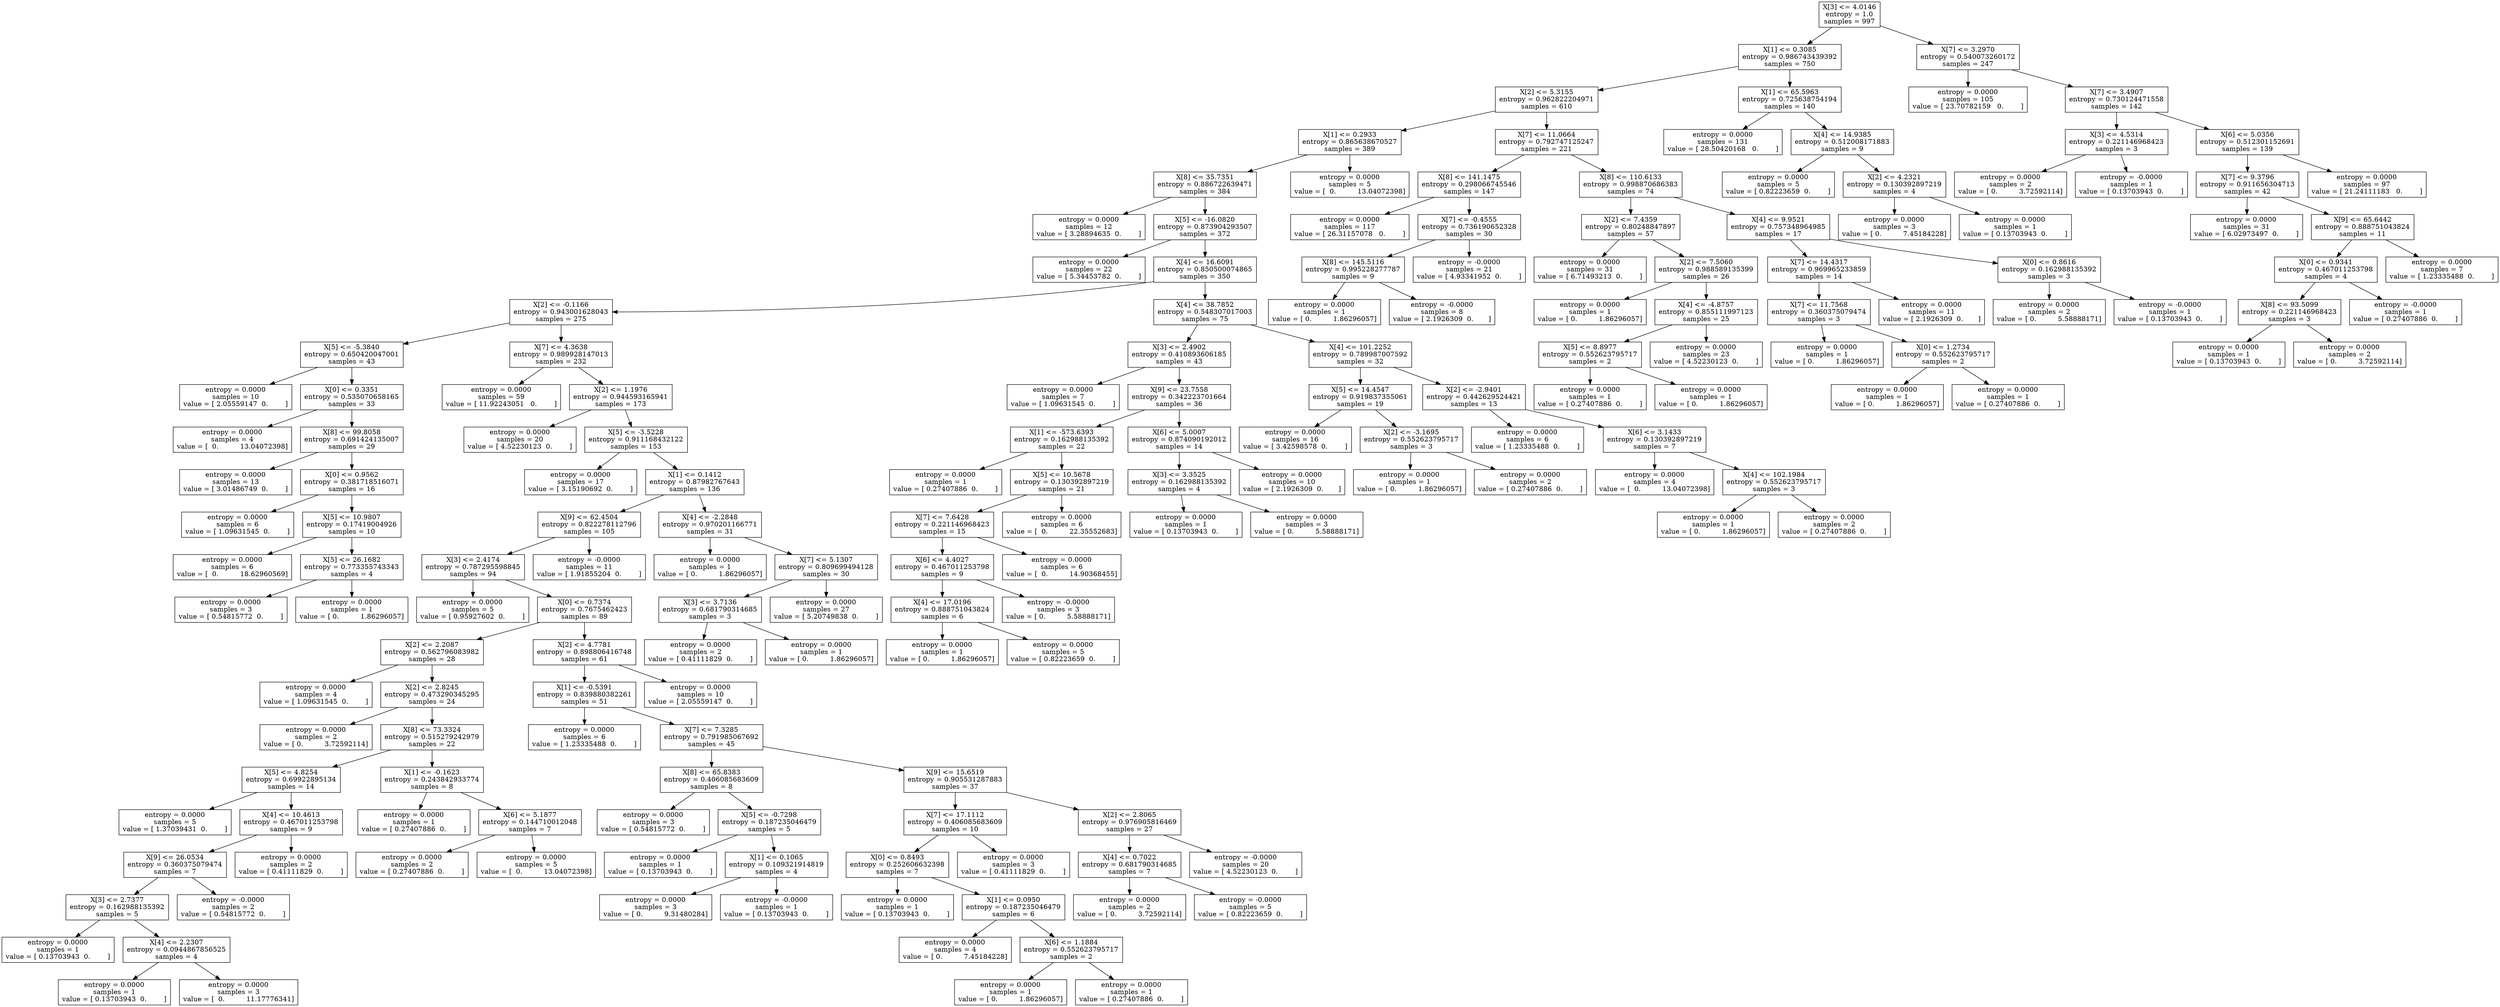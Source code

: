 digraph Tree {
0 [label="X[3] <= 4.0146\nentropy = 1.0\nsamples = 997", shape="box"] ;
1 [label="X[1] <= 0.3085\nentropy = 0.986743439392\nsamples = 750", shape="box"] ;
0 -> 1 ;
2 [label="X[2] <= 5.3155\nentropy = 0.962822204971\nsamples = 610", shape="box"] ;
1 -> 2 ;
3 [label="X[1] <= 0.2933\nentropy = 0.865638670527\nsamples = 389", shape="box"] ;
2 -> 3 ;
4 [label="X[8] <= 35.7351\nentropy = 0.886722639471\nsamples = 384", shape="box"] ;
3 -> 4 ;
5 [label="entropy = 0.0000\nsamples = 12\nvalue = [ 3.28894635  0.        ]", shape="box"] ;
4 -> 5 ;
6 [label="X[5] <= -16.0820\nentropy = 0.873904293507\nsamples = 372", shape="box"] ;
4 -> 6 ;
7 [label="entropy = 0.0000\nsamples = 22\nvalue = [ 5.34453782  0.        ]", shape="box"] ;
6 -> 7 ;
8 [label="X[4] <= 16.6091\nentropy = 0.850500074865\nsamples = 350", shape="box"] ;
6 -> 8 ;
9 [label="X[2] <= -0.1166\nentropy = 0.943001628043\nsamples = 275", shape="box"] ;
8 -> 9 ;
10 [label="X[5] <= -5.3840\nentropy = 0.650420047001\nsamples = 43", shape="box"] ;
9 -> 10 ;
11 [label="entropy = 0.0000\nsamples = 10\nvalue = [ 2.05559147  0.        ]", shape="box"] ;
10 -> 11 ;
12 [label="X[0] <= 0.3351\nentropy = 0.535070658165\nsamples = 33", shape="box"] ;
10 -> 12 ;
13 [label="entropy = 0.0000\nsamples = 4\nvalue = [  0.          13.04072398]", shape="box"] ;
12 -> 13 ;
14 [label="X[8] <= 99.8058\nentropy = 0.691424135007\nsamples = 29", shape="box"] ;
12 -> 14 ;
15 [label="entropy = 0.0000\nsamples = 13\nvalue = [ 3.01486749  0.        ]", shape="box"] ;
14 -> 15 ;
16 [label="X[0] <= 0.9562\nentropy = 0.381718516071\nsamples = 16", shape="box"] ;
14 -> 16 ;
17 [label="entropy = 0.0000\nsamples = 6\nvalue = [ 1.09631545  0.        ]", shape="box"] ;
16 -> 17 ;
18 [label="X[5] <= 10.9807\nentropy = 0.17419004926\nsamples = 10", shape="box"] ;
16 -> 18 ;
19 [label="entropy = 0.0000\nsamples = 6\nvalue = [  0.          18.62960569]", shape="box"] ;
18 -> 19 ;
20 [label="X[5] <= 26.1682\nentropy = 0.773355743343\nsamples = 4", shape="box"] ;
18 -> 20 ;
21 [label="entropy = 0.0000\nsamples = 3\nvalue = [ 0.54815772  0.        ]", shape="box"] ;
20 -> 21 ;
22 [label="entropy = 0.0000\nsamples = 1\nvalue = [ 0.          1.86296057]", shape="box"] ;
20 -> 22 ;
23 [label="X[7] <= 4.3638\nentropy = 0.989928147013\nsamples = 232", shape="box"] ;
9 -> 23 ;
24 [label="entropy = 0.0000\nsamples = 59\nvalue = [ 11.92243051   0.        ]", shape="box"] ;
23 -> 24 ;
25 [label="X[2] <= 1.1976\nentropy = 0.944593165941\nsamples = 173", shape="box"] ;
23 -> 25 ;
26 [label="entropy = 0.0000\nsamples = 20\nvalue = [ 4.52230123  0.        ]", shape="box"] ;
25 -> 26 ;
27 [label="X[5] <= -3.5228\nentropy = 0.911168432122\nsamples = 153", shape="box"] ;
25 -> 27 ;
28 [label="entropy = 0.0000\nsamples = 17\nvalue = [ 3.15190692  0.        ]", shape="box"] ;
27 -> 28 ;
29 [label="X[1] <= 0.1412\nentropy = 0.87982767643\nsamples = 136", shape="box"] ;
27 -> 29 ;
30 [label="X[9] <= 62.4504\nentropy = 0.822278112796\nsamples = 105", shape="box"] ;
29 -> 30 ;
31 [label="X[3] <= 2.4174\nentropy = 0.787295598845\nsamples = 94", shape="box"] ;
30 -> 31 ;
32 [label="entropy = 0.0000\nsamples = 5\nvalue = [ 0.95927602  0.        ]", shape="box"] ;
31 -> 32 ;
33 [label="X[0] <= 0.7374\nentropy = 0.7675462423\nsamples = 89", shape="box"] ;
31 -> 33 ;
34 [label="X[2] <= 2.2087\nentropy = 0.562796083982\nsamples = 28", shape="box"] ;
33 -> 34 ;
35 [label="entropy = 0.0000\nsamples = 4\nvalue = [ 1.09631545  0.        ]", shape="box"] ;
34 -> 35 ;
36 [label="X[2] <= 2.8245\nentropy = 0.473290345295\nsamples = 24", shape="box"] ;
34 -> 36 ;
37 [label="entropy = 0.0000\nsamples = 2\nvalue = [ 0.          3.72592114]", shape="box"] ;
36 -> 37 ;
38 [label="X[8] <= 73.3324\nentropy = 0.515279242979\nsamples = 22", shape="box"] ;
36 -> 38 ;
39 [label="X[5] <= 4.8254\nentropy = 0.69922895134\nsamples = 14", shape="box"] ;
38 -> 39 ;
40 [label="entropy = 0.0000\nsamples = 5\nvalue = [ 1.37039431  0.        ]", shape="box"] ;
39 -> 40 ;
41 [label="X[4] <= 10.4613\nentropy = 0.467011253798\nsamples = 9", shape="box"] ;
39 -> 41 ;
42 [label="X[9] <= 26.0534\nentropy = 0.360375079474\nsamples = 7", shape="box"] ;
41 -> 42 ;
43 [label="X[3] <= 2.7377\nentropy = 0.162988135392\nsamples = 5", shape="box"] ;
42 -> 43 ;
44 [label="entropy = 0.0000\nsamples = 1\nvalue = [ 0.13703943  0.        ]", shape="box"] ;
43 -> 44 ;
45 [label="X[4] <= 2.2307\nentropy = 0.0944867856525\nsamples = 4", shape="box"] ;
43 -> 45 ;
46 [label="entropy = 0.0000\nsamples = 1\nvalue = [ 0.13703943  0.        ]", shape="box"] ;
45 -> 46 ;
47 [label="entropy = 0.0000\nsamples = 3\nvalue = [  0.          11.17776341]", shape="box"] ;
45 -> 47 ;
48 [label="entropy = -0.0000\nsamples = 2\nvalue = [ 0.54815772  0.        ]", shape="box"] ;
42 -> 48 ;
49 [label="entropy = 0.0000\nsamples = 2\nvalue = [ 0.41111829  0.        ]", shape="box"] ;
41 -> 49 ;
50 [label="X[1] <= -0.1623\nentropy = 0.243842933774\nsamples = 8", shape="box"] ;
38 -> 50 ;
51 [label="entropy = 0.0000\nsamples = 1\nvalue = [ 0.27407886  0.        ]", shape="box"] ;
50 -> 51 ;
52 [label="X[6] <= 5.1877\nentropy = 0.144710012048\nsamples = 7", shape="box"] ;
50 -> 52 ;
53 [label="entropy = 0.0000\nsamples = 2\nvalue = [ 0.27407886  0.        ]", shape="box"] ;
52 -> 53 ;
54 [label="entropy = 0.0000\nsamples = 5\nvalue = [  0.          13.04072398]", shape="box"] ;
52 -> 54 ;
55 [label="X[2] <= 4.7781\nentropy = 0.898806416748\nsamples = 61", shape="box"] ;
33 -> 55 ;
56 [label="X[1] <= -0.5391\nentropy = 0.839880382261\nsamples = 51", shape="box"] ;
55 -> 56 ;
57 [label="entropy = 0.0000\nsamples = 6\nvalue = [ 1.23335488  0.        ]", shape="box"] ;
56 -> 57 ;
58 [label="X[7] <= 7.3285\nentropy = 0.791985067692\nsamples = 45", shape="box"] ;
56 -> 58 ;
59 [label="X[8] <= 65.8383\nentropy = 0.406085683609\nsamples = 8", shape="box"] ;
58 -> 59 ;
60 [label="entropy = 0.0000\nsamples = 3\nvalue = [ 0.54815772  0.        ]", shape="box"] ;
59 -> 60 ;
61 [label="X[5] <= -0.7298\nentropy = 0.187235046479\nsamples = 5", shape="box"] ;
59 -> 61 ;
62 [label="entropy = 0.0000\nsamples = 1\nvalue = [ 0.13703943  0.        ]", shape="box"] ;
61 -> 62 ;
63 [label="X[1] <= 0.1065\nentropy = 0.109321914819\nsamples = 4", shape="box"] ;
61 -> 63 ;
64 [label="entropy = 0.0000\nsamples = 3\nvalue = [ 0.          9.31480284]", shape="box"] ;
63 -> 64 ;
65 [label="entropy = -0.0000\nsamples = 1\nvalue = [ 0.13703943  0.        ]", shape="box"] ;
63 -> 65 ;
66 [label="X[9] <= 15.6519\nentropy = 0.905531287883\nsamples = 37", shape="box"] ;
58 -> 66 ;
67 [label="X[7] <= 17.1112\nentropy = 0.406085683609\nsamples = 10", shape="box"] ;
66 -> 67 ;
68 [label="X[0] <= 0.8493\nentropy = 0.252606632398\nsamples = 7", shape="box"] ;
67 -> 68 ;
69 [label="entropy = 0.0000\nsamples = 1\nvalue = [ 0.13703943  0.        ]", shape="box"] ;
68 -> 69 ;
70 [label="X[1] <= 0.0950\nentropy = 0.187235046479\nsamples = 6", shape="box"] ;
68 -> 70 ;
71 [label="entropy = 0.0000\nsamples = 4\nvalue = [ 0.          7.45184228]", shape="box"] ;
70 -> 71 ;
72 [label="X[6] <= 1.1884\nentropy = 0.552623795717\nsamples = 2", shape="box"] ;
70 -> 72 ;
73 [label="entropy = 0.0000\nsamples = 1\nvalue = [ 0.          1.86296057]", shape="box"] ;
72 -> 73 ;
74 [label="entropy = 0.0000\nsamples = 1\nvalue = [ 0.27407886  0.        ]", shape="box"] ;
72 -> 74 ;
75 [label="entropy = 0.0000\nsamples = 3\nvalue = [ 0.41111829  0.        ]", shape="box"] ;
67 -> 75 ;
76 [label="X[2] <= 2.8065\nentropy = 0.976905816469\nsamples = 27", shape="box"] ;
66 -> 76 ;
77 [label="X[4] <= 0.7022\nentropy = 0.681790314685\nsamples = 7", shape="box"] ;
76 -> 77 ;
78 [label="entropy = 0.0000\nsamples = 2\nvalue = [ 0.          3.72592114]", shape="box"] ;
77 -> 78 ;
79 [label="entropy = -0.0000\nsamples = 5\nvalue = [ 0.82223659  0.        ]", shape="box"] ;
77 -> 79 ;
80 [label="entropy = -0.0000\nsamples = 20\nvalue = [ 4.52230123  0.        ]", shape="box"] ;
76 -> 80 ;
81 [label="entropy = 0.0000\nsamples = 10\nvalue = [ 2.05559147  0.        ]", shape="box"] ;
55 -> 81 ;
82 [label="entropy = -0.0000\nsamples = 11\nvalue = [ 1.91855204  0.        ]", shape="box"] ;
30 -> 82 ;
83 [label="X[4] <= -2.2848\nentropy = 0.970201166771\nsamples = 31", shape="box"] ;
29 -> 83 ;
84 [label="entropy = 0.0000\nsamples = 1\nvalue = [ 0.          1.86296057]", shape="box"] ;
83 -> 84 ;
85 [label="X[7] <= 5.1307\nentropy = 0.809699494128\nsamples = 30", shape="box"] ;
83 -> 85 ;
86 [label="X[3] <= 3.7136\nentropy = 0.681790314685\nsamples = 3", shape="box"] ;
85 -> 86 ;
87 [label="entropy = 0.0000\nsamples = 2\nvalue = [ 0.41111829  0.        ]", shape="box"] ;
86 -> 87 ;
88 [label="entropy = 0.0000\nsamples = 1\nvalue = [ 0.          1.86296057]", shape="box"] ;
86 -> 88 ;
89 [label="entropy = 0.0000\nsamples = 27\nvalue = [ 5.20749838  0.        ]", shape="box"] ;
85 -> 89 ;
90 [label="X[4] <= 38.7852\nentropy = 0.548307017003\nsamples = 75", shape="box"] ;
8 -> 90 ;
91 [label="X[3] <= 2.4902\nentropy = 0.410893606185\nsamples = 43", shape="box"] ;
90 -> 91 ;
92 [label="entropy = 0.0000\nsamples = 7\nvalue = [ 1.09631545  0.        ]", shape="box"] ;
91 -> 92 ;
93 [label="X[9] <= 23.7558\nentropy = 0.342223701664\nsamples = 36", shape="box"] ;
91 -> 93 ;
94 [label="X[1] <= -573.6393\nentropy = 0.162988135392\nsamples = 22", shape="box"] ;
93 -> 94 ;
95 [label="entropy = 0.0000\nsamples = 1\nvalue = [ 0.27407886  0.        ]", shape="box"] ;
94 -> 95 ;
96 [label="X[5] <= 10.5678\nentropy = 0.130392897219\nsamples = 21", shape="box"] ;
94 -> 96 ;
97 [label="X[7] <= 7.6428\nentropy = 0.221146968423\nsamples = 15", shape="box"] ;
96 -> 97 ;
98 [label="X[6] <= 4.4027\nentropy = 0.467011253798\nsamples = 9", shape="box"] ;
97 -> 98 ;
99 [label="X[4] <= 17.0196\nentropy = 0.888751043824\nsamples = 6", shape="box"] ;
98 -> 99 ;
100 [label="entropy = 0.0000\nsamples = 1\nvalue = [ 0.          1.86296057]", shape="box"] ;
99 -> 100 ;
101 [label="entropy = 0.0000\nsamples = 5\nvalue = [ 0.82223659  0.        ]", shape="box"] ;
99 -> 101 ;
102 [label="entropy = -0.0000\nsamples = 3\nvalue = [ 0.          5.58888171]", shape="box"] ;
98 -> 102 ;
103 [label="entropy = 0.0000\nsamples = 6\nvalue = [  0.          14.90368455]", shape="box"] ;
97 -> 103 ;
104 [label="entropy = 0.0000\nsamples = 6\nvalue = [  0.          22.35552683]", shape="box"] ;
96 -> 104 ;
105 [label="X[6] <= 5.0007\nentropy = 0.874090192012\nsamples = 14", shape="box"] ;
93 -> 105 ;
106 [label="X[3] <= 3.3525\nentropy = 0.162988135392\nsamples = 4", shape="box"] ;
105 -> 106 ;
107 [label="entropy = 0.0000\nsamples = 1\nvalue = [ 0.13703943  0.        ]", shape="box"] ;
106 -> 107 ;
108 [label="entropy = 0.0000\nsamples = 3\nvalue = [ 0.          5.58888171]", shape="box"] ;
106 -> 108 ;
109 [label="entropy = 0.0000\nsamples = 10\nvalue = [ 2.1926309  0.       ]", shape="box"] ;
105 -> 109 ;
110 [label="X[4] <= 101.2252\nentropy = 0.789987007592\nsamples = 32", shape="box"] ;
90 -> 110 ;
111 [label="X[5] <= 14.4547\nentropy = 0.919837355061\nsamples = 19", shape="box"] ;
110 -> 111 ;
112 [label="entropy = 0.0000\nsamples = 16\nvalue = [ 3.42598578  0.        ]", shape="box"] ;
111 -> 112 ;
113 [label="X[2] <= -3.1695\nentropy = 0.552623795717\nsamples = 3", shape="box"] ;
111 -> 113 ;
114 [label="entropy = 0.0000\nsamples = 1\nvalue = [ 0.          1.86296057]", shape="box"] ;
113 -> 114 ;
115 [label="entropy = 0.0000\nsamples = 2\nvalue = [ 0.27407886  0.        ]", shape="box"] ;
113 -> 115 ;
116 [label="X[2] <= -2.9401\nentropy = 0.442629524421\nsamples = 13", shape="box"] ;
110 -> 116 ;
117 [label="entropy = 0.0000\nsamples = 6\nvalue = [ 1.23335488  0.        ]", shape="box"] ;
116 -> 117 ;
118 [label="X[6] <= 3.1433\nentropy = 0.130392897219\nsamples = 7", shape="box"] ;
116 -> 118 ;
119 [label="entropy = 0.0000\nsamples = 4\nvalue = [  0.          13.04072398]", shape="box"] ;
118 -> 119 ;
120 [label="X[4] <= 102.1984\nentropy = 0.552623795717\nsamples = 3", shape="box"] ;
118 -> 120 ;
121 [label="entropy = 0.0000\nsamples = 1\nvalue = [ 0.          1.86296057]", shape="box"] ;
120 -> 121 ;
122 [label="entropy = 0.0000\nsamples = 2\nvalue = [ 0.27407886  0.        ]", shape="box"] ;
120 -> 122 ;
123 [label="entropy = 0.0000\nsamples = 5\nvalue = [  0.          13.04072398]", shape="box"] ;
3 -> 123 ;
124 [label="X[7] <= 11.0664\nentropy = 0.792747125247\nsamples = 221", shape="box"] ;
2 -> 124 ;
125 [label="X[8] <= 141.1475\nentropy = 0.298066745546\nsamples = 147", shape="box"] ;
124 -> 125 ;
126 [label="entropy = 0.0000\nsamples = 117\nvalue = [ 26.31157078   0.        ]", shape="box"] ;
125 -> 126 ;
127 [label="X[7] <= -0.4555\nentropy = 0.736190652328\nsamples = 30", shape="box"] ;
125 -> 127 ;
128 [label="X[8] <= 145.5116\nentropy = 0.995228277787\nsamples = 9", shape="box"] ;
127 -> 128 ;
129 [label="entropy = 0.0000\nsamples = 1\nvalue = [ 0.          1.86296057]", shape="box"] ;
128 -> 129 ;
130 [label="entropy = -0.0000\nsamples = 8\nvalue = [ 2.1926309  0.       ]", shape="box"] ;
128 -> 130 ;
131 [label="entropy = -0.0000\nsamples = 21\nvalue = [ 4.93341952  0.        ]", shape="box"] ;
127 -> 131 ;
132 [label="X[8] <= 110.6133\nentropy = 0.998870686383\nsamples = 74", shape="box"] ;
124 -> 132 ;
133 [label="X[2] <= 7.4359\nentropy = 0.80248847897\nsamples = 57", shape="box"] ;
132 -> 133 ;
134 [label="entropy = 0.0000\nsamples = 31\nvalue = [ 6.71493213  0.        ]", shape="box"] ;
133 -> 134 ;
135 [label="X[2] <= 7.5060\nentropy = 0.988589135399\nsamples = 26", shape="box"] ;
133 -> 135 ;
136 [label="entropy = 0.0000\nsamples = 1\nvalue = [ 0.          1.86296057]", shape="box"] ;
135 -> 136 ;
137 [label="X[4] <= -4.8757\nentropy = 0.855111997123\nsamples = 25", shape="box"] ;
135 -> 137 ;
138 [label="X[5] <= 8.8977\nentropy = 0.552623795717\nsamples = 2", shape="box"] ;
137 -> 138 ;
139 [label="entropy = 0.0000\nsamples = 1\nvalue = [ 0.27407886  0.        ]", shape="box"] ;
138 -> 139 ;
140 [label="entropy = 0.0000\nsamples = 1\nvalue = [ 0.          1.86296057]", shape="box"] ;
138 -> 140 ;
141 [label="entropy = 0.0000\nsamples = 23\nvalue = [ 4.52230123  0.        ]", shape="box"] ;
137 -> 141 ;
142 [label="X[4] <= 9.9521\nentropy = 0.757348964985\nsamples = 17", shape="box"] ;
132 -> 142 ;
143 [label="X[7] <= 14.4317\nentropy = 0.969965233859\nsamples = 14", shape="box"] ;
142 -> 143 ;
144 [label="X[7] <= 11.7568\nentropy = 0.360375079474\nsamples = 3", shape="box"] ;
143 -> 144 ;
145 [label="entropy = 0.0000\nsamples = 1\nvalue = [ 0.          1.86296057]", shape="box"] ;
144 -> 145 ;
146 [label="X[0] <= 1.2734\nentropy = 0.552623795717\nsamples = 2", shape="box"] ;
144 -> 146 ;
147 [label="entropy = 0.0000\nsamples = 1\nvalue = [ 0.          1.86296057]", shape="box"] ;
146 -> 147 ;
148 [label="entropy = 0.0000\nsamples = 1\nvalue = [ 0.27407886  0.        ]", shape="box"] ;
146 -> 148 ;
149 [label="entropy = 0.0000\nsamples = 11\nvalue = [ 2.1926309  0.       ]", shape="box"] ;
143 -> 149 ;
150 [label="X[0] <= 0.8616\nentropy = 0.162988135392\nsamples = 3", shape="box"] ;
142 -> 150 ;
151 [label="entropy = 0.0000\nsamples = 2\nvalue = [ 0.          5.58888171]", shape="box"] ;
150 -> 151 ;
152 [label="entropy = -0.0000\nsamples = 1\nvalue = [ 0.13703943  0.        ]", shape="box"] ;
150 -> 152 ;
153 [label="X[1] <= 65.5963\nentropy = 0.725638754194\nsamples = 140", shape="box"] ;
1 -> 153 ;
154 [label="entropy = 0.0000\nsamples = 131\nvalue = [ 28.50420168   0.        ]", shape="box"] ;
153 -> 154 ;
155 [label="X[4] <= 14.9385\nentropy = 0.512008171883\nsamples = 9", shape="box"] ;
153 -> 155 ;
156 [label="entropy = 0.0000\nsamples = 5\nvalue = [ 0.82223659  0.        ]", shape="box"] ;
155 -> 156 ;
157 [label="X[2] <= 4.2321\nentropy = 0.130392897219\nsamples = 4", shape="box"] ;
155 -> 157 ;
158 [label="entropy = 0.0000\nsamples = 3\nvalue = [ 0.          7.45184228]", shape="box"] ;
157 -> 158 ;
159 [label="entropy = 0.0000\nsamples = 1\nvalue = [ 0.13703943  0.        ]", shape="box"] ;
157 -> 159 ;
160 [label="X[7] <= 3.2970\nentropy = 0.540073260172\nsamples = 247", shape="box"] ;
0 -> 160 ;
161 [label="entropy = 0.0000\nsamples = 105\nvalue = [ 23.70782159   0.        ]", shape="box"] ;
160 -> 161 ;
162 [label="X[7] <= 3.4907\nentropy = 0.730124471558\nsamples = 142", shape="box"] ;
160 -> 162 ;
163 [label="X[3] <= 4.5314\nentropy = 0.221146968423\nsamples = 3", shape="box"] ;
162 -> 163 ;
164 [label="entropy = 0.0000\nsamples = 2\nvalue = [ 0.          3.72592114]", shape="box"] ;
163 -> 164 ;
165 [label="entropy = -0.0000\nsamples = 1\nvalue = [ 0.13703943  0.        ]", shape="box"] ;
163 -> 165 ;
166 [label="X[6] <= 5.0356\nentropy = 0.512301152691\nsamples = 139", shape="box"] ;
162 -> 166 ;
167 [label="X[7] <= 9.3796\nentropy = 0.911656304713\nsamples = 42", shape="box"] ;
166 -> 167 ;
168 [label="entropy = 0.0000\nsamples = 31\nvalue = [ 6.02973497  0.        ]", shape="box"] ;
167 -> 168 ;
169 [label="X[9] <= 65.6442\nentropy = 0.888751043824\nsamples = 11", shape="box"] ;
167 -> 169 ;
170 [label="X[0] <= 0.9341\nentropy = 0.467011253798\nsamples = 4", shape="box"] ;
169 -> 170 ;
171 [label="X[8] <= 93.5099\nentropy = 0.221146968423\nsamples = 3", shape="box"] ;
170 -> 171 ;
172 [label="entropy = 0.0000\nsamples = 1\nvalue = [ 0.13703943  0.        ]", shape="box"] ;
171 -> 172 ;
173 [label="entropy = 0.0000\nsamples = 2\nvalue = [ 0.          3.72592114]", shape="box"] ;
171 -> 173 ;
174 [label="entropy = -0.0000\nsamples = 1\nvalue = [ 0.27407886  0.        ]", shape="box"] ;
170 -> 174 ;
175 [label="entropy = 0.0000\nsamples = 7\nvalue = [ 1.23335488  0.        ]", shape="box"] ;
169 -> 175 ;
176 [label="entropy = 0.0000\nsamples = 97\nvalue = [ 21.24111183   0.        ]", shape="box"] ;
166 -> 176 ;
}